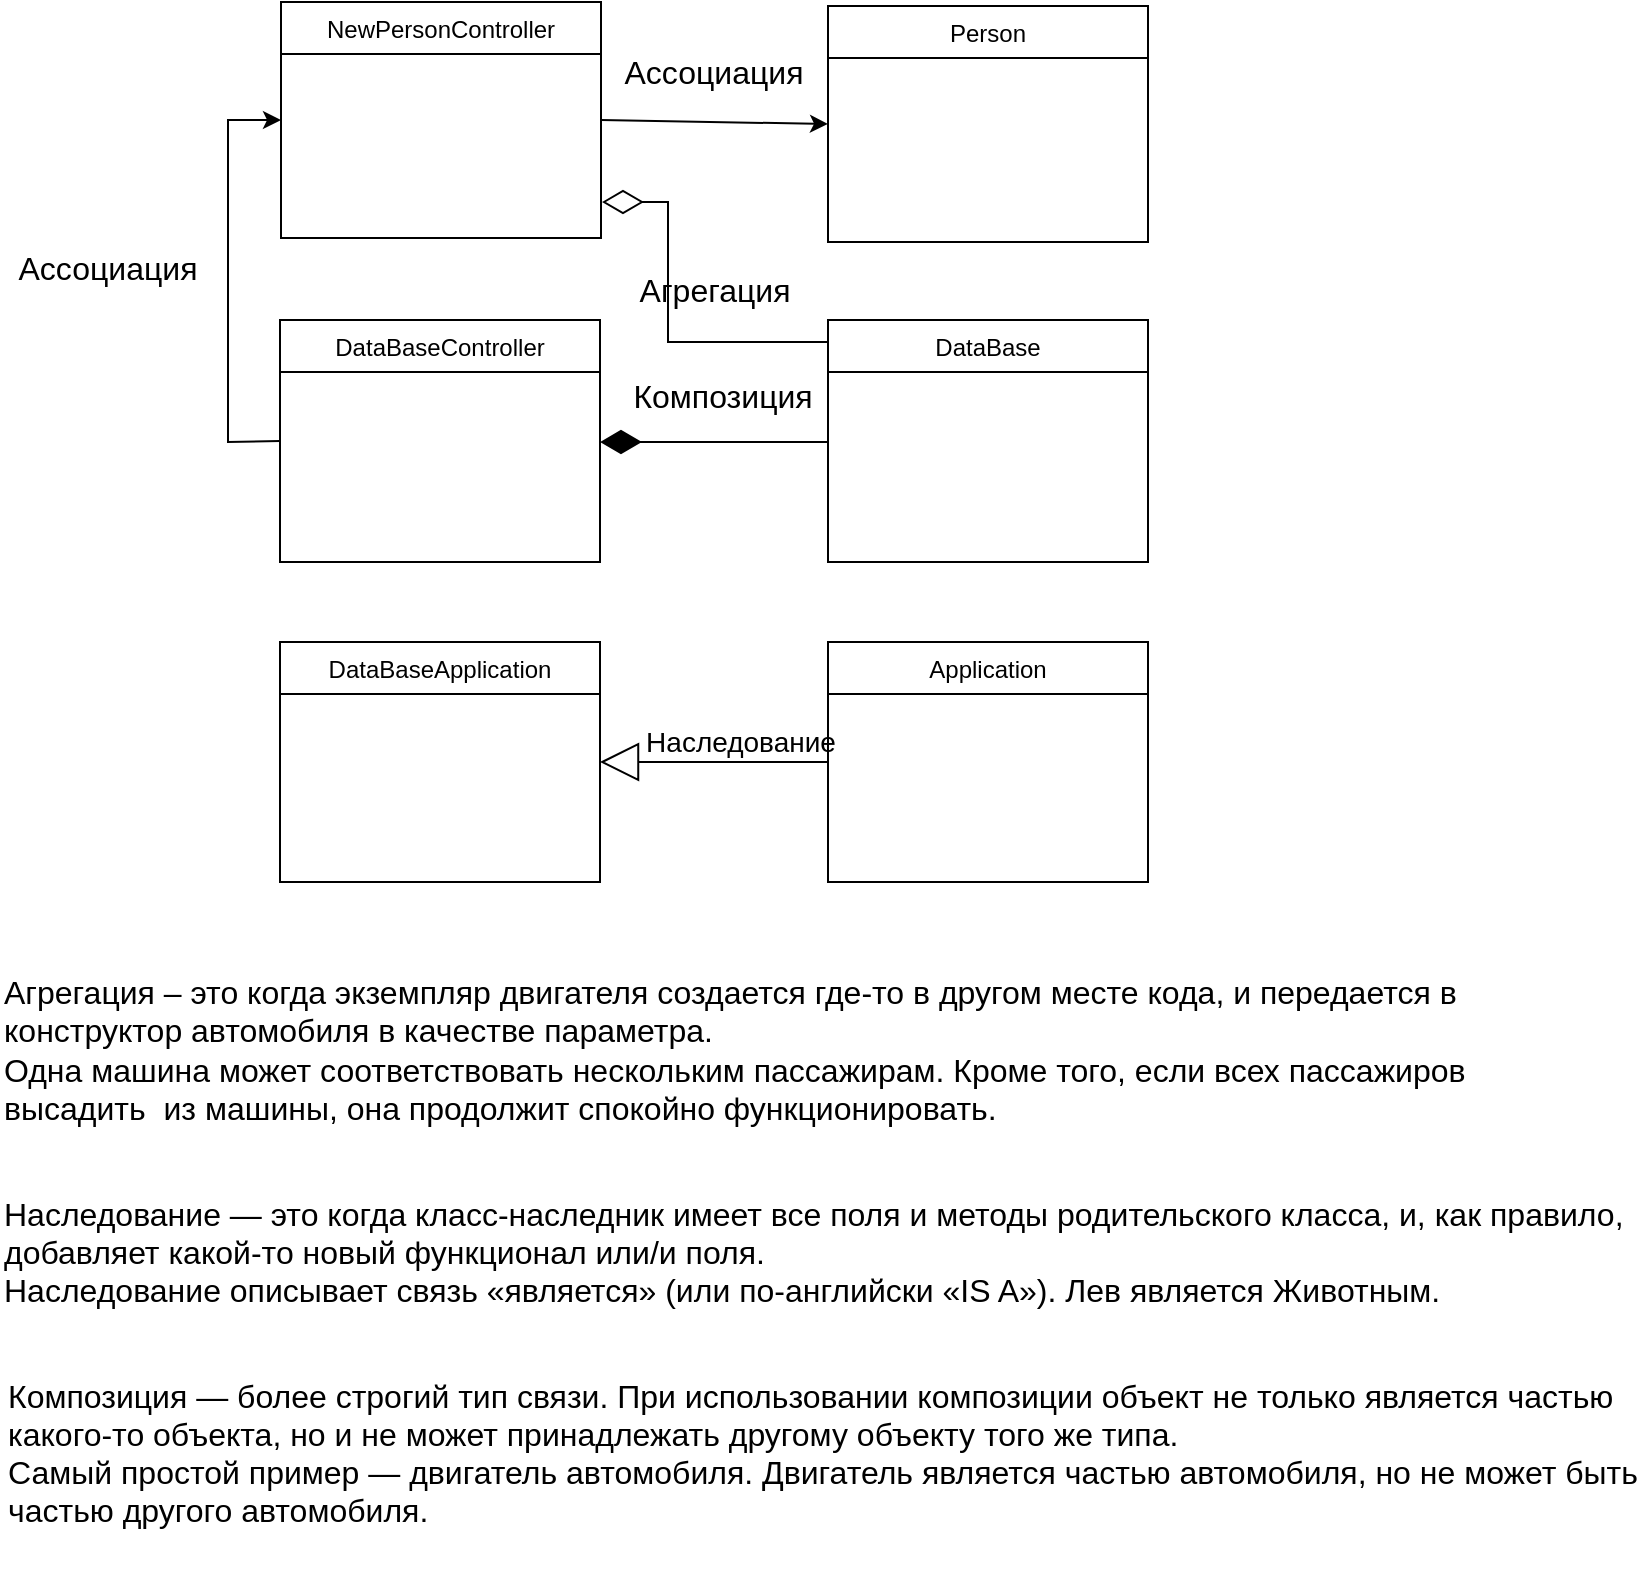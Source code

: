 <mxfile version="20.8.13" type="github">
  <diagram id="C5RBs43oDa-KdzZeNtuy" name="Page-1">
    <mxGraphModel dx="3088" dy="1908" grid="1" gridSize="10" guides="1" tooltips="1" connect="1" arrows="1" fold="1" page="1" pageScale="1" pageWidth="827" pageHeight="1169" math="0" shadow="0">
      <root>
        <mxCell id="WIyWlLk6GJQsqaUBKTNV-0" />
        <mxCell id="WIyWlLk6GJQsqaUBKTNV-1" parent="WIyWlLk6GJQsqaUBKTNV-0" />
        <mxCell id="xB5QB-vrKaFaf7aGlxav-9" value="DataBase" style="swimlane;fontStyle=0;align=center;verticalAlign=top;childLayout=stackLayout;horizontal=1;startSize=26;horizontalStack=0;resizeParent=1;resizeLast=0;collapsible=1;marginBottom=0;rounded=0;shadow=0;strokeWidth=1;" parent="WIyWlLk6GJQsqaUBKTNV-1" vertex="1">
          <mxGeometry x="-1240" y="-1001" width="160" height="121" as="geometry">
            <mxRectangle x="130" y="380" width="160" height="26" as="alternateBounds" />
          </mxGeometry>
        </mxCell>
        <mxCell id="xB5QB-vrKaFaf7aGlxav-11" value="DataBaseController" style="swimlane;fontStyle=0;align=center;verticalAlign=top;childLayout=stackLayout;horizontal=1;startSize=26;horizontalStack=0;resizeParent=1;resizeLast=0;collapsible=1;marginBottom=0;rounded=0;shadow=0;strokeWidth=1;" parent="WIyWlLk6GJQsqaUBKTNV-1" vertex="1">
          <mxGeometry x="-1514" y="-1001" width="160" height="121" as="geometry">
            <mxRectangle x="130" y="380" width="160" height="26" as="alternateBounds" />
          </mxGeometry>
        </mxCell>
        <mxCell id="xB5QB-vrKaFaf7aGlxav-12" value="&lt;div&gt;Агрегация – это когда экземпляр двигателя создается где-то в другом месте кода, и передается в конструктор&amp;nbsp;&lt;span style=&quot;background-color: initial;&quot;&gt;автомобиля в качестве параметра.&lt;/span&gt;&lt;/div&gt;&lt;div&gt;Одна машина может соответствовать нескольким пассажирам. Кроме того, если всех пассажиров высадить&amp;nbsp;&amp;nbsp;&lt;span style=&quot;background-color: initial;&quot;&gt;из машины, она продолжит спокойно функционировать.&lt;/span&gt;&lt;/div&gt;" style="text;strokeColor=none;fillColor=none;html=1;align=left;verticalAlign=middle;whiteSpace=wrap;rounded=0;fontSize=16;" parent="WIyWlLk6GJQsqaUBKTNV-1" vertex="1">
          <mxGeometry x="-1654" y="-680" width="824" height="88" as="geometry" />
        </mxCell>
        <mxCell id="xB5QB-vrKaFaf7aGlxav-13" value="Композиция" style="text;html=1;resizable=0;autosize=1;align=center;verticalAlign=middle;points=[];fillColor=none;strokeColor=none;rounded=0;fontSize=16;" parent="WIyWlLk6GJQsqaUBKTNV-1" vertex="1">
          <mxGeometry x="-1348" y="-978" width="110" height="30" as="geometry" />
        </mxCell>
        <mxCell id="xB5QB-vrKaFaf7aGlxav-14" style="edgeStyle=orthogonalEdgeStyle;rounded=0;orthogonalLoop=1;jettySize=auto;html=1;endArrow=none;endFill=0;strokeWidth=1;targetPerimeterSpacing=0;shadow=0;endSize=18;startArrow=diamondThin;startFill=1;startSize=18;" parent="WIyWlLk6GJQsqaUBKTNV-1" target="xB5QB-vrKaFaf7aGlxav-9" edge="1">
          <mxGeometry relative="1" as="geometry">
            <mxPoint x="-1354" y="-940" as="sourcePoint" />
            <mxPoint x="-1129" y="-932" as="targetPoint" />
            <Array as="points">
              <mxPoint x="-1280" y="-940" />
              <mxPoint x="-1280" y="-940" />
            </Array>
          </mxGeometry>
        </mxCell>
        <mxCell id="xB5QB-vrKaFaf7aGlxav-18" value="DataBaseApplication" style="swimlane;fontStyle=0;align=center;verticalAlign=top;childLayout=stackLayout;horizontal=1;startSize=26;horizontalStack=0;resizeParent=1;resizeLast=0;collapsible=1;marginBottom=0;rounded=0;shadow=0;strokeWidth=1;" parent="WIyWlLk6GJQsqaUBKTNV-1" vertex="1">
          <mxGeometry x="-1514" y="-840" width="160" height="120" as="geometry">
            <mxRectangle x="130" y="380" width="160" height="26" as="alternateBounds" />
          </mxGeometry>
        </mxCell>
        <mxCell id="xB5QB-vrKaFaf7aGlxav-19" value="Application" style="swimlane;fontStyle=0;align=center;verticalAlign=top;childLayout=stackLayout;horizontal=1;startSize=26;horizontalStack=0;resizeParent=1;resizeLast=0;collapsible=1;marginBottom=0;rounded=0;shadow=0;strokeWidth=1;" parent="WIyWlLk6GJQsqaUBKTNV-1" vertex="1">
          <mxGeometry x="-1240" y="-840" width="160" height="120" as="geometry">
            <mxRectangle x="550" y="140" width="160" height="26" as="alternateBounds" />
          </mxGeometry>
        </mxCell>
        <mxCell id="xB5QB-vrKaFaf7aGlxav-20" style="edgeStyle=orthogonalEdgeStyle;rounded=0;orthogonalLoop=1;jettySize=auto;html=1;shadow=0;fontSize=13;endArrow=block;endFill=0;endSize=17;targetPerimeterSpacing=0;strokeWidth=1;exitX=0;exitY=0.5;exitDx=0;exitDy=0;entryX=1;entryY=0.5;entryDx=0;entryDy=0;" parent="WIyWlLk6GJQsqaUBKTNV-1" source="xB5QB-vrKaFaf7aGlxav-19" target="xB5QB-vrKaFaf7aGlxav-18" edge="1">
          <mxGeometry relative="1" as="geometry">
            <mxPoint x="-1313.7" y="-767" as="sourcePoint" />
            <mxPoint x="-1363" y="-768" as="targetPoint" />
          </mxGeometry>
        </mxCell>
        <mxCell id="xB5QB-vrKaFaf7aGlxav-21" value="&lt;font style=&quot;font-size: 14px;&quot;&gt;Наследование&lt;/font&gt;" style="text;html=1;resizable=0;autosize=1;align=center;verticalAlign=middle;points=[];fillColor=none;strokeColor=none;rounded=0;fontSize=16;" parent="WIyWlLk6GJQsqaUBKTNV-1" vertex="1">
          <mxGeometry x="-1344" y="-806" width="120" height="30" as="geometry" />
        </mxCell>
        <mxCell id="xB5QB-vrKaFaf7aGlxav-22" value="Person" style="swimlane;fontStyle=0;align=center;verticalAlign=top;childLayout=stackLayout;horizontal=1;startSize=26;horizontalStack=0;resizeParent=1;resizeLast=0;collapsible=1;marginBottom=0;rounded=0;shadow=0;strokeWidth=1;" parent="WIyWlLk6GJQsqaUBKTNV-1" vertex="1">
          <mxGeometry x="-1240" y="-1158" width="160" height="118" as="geometry">
            <mxRectangle x="130" y="380" width="160" height="26" as="alternateBounds" />
          </mxGeometry>
        </mxCell>
        <mxCell id="xB5QB-vrKaFaf7aGlxav-23" value="NewPersonController" style="swimlane;fontStyle=0;align=center;verticalAlign=top;childLayout=stackLayout;horizontal=1;startSize=26;horizontalStack=0;resizeParent=1;resizeLast=0;collapsible=1;marginBottom=0;rounded=0;shadow=0;strokeWidth=1;" parent="WIyWlLk6GJQsqaUBKTNV-1" vertex="1">
          <mxGeometry x="-1513.5" y="-1160" width="160" height="118" as="geometry">
            <mxRectangle x="130" y="380" width="160" height="26" as="alternateBounds" />
          </mxGeometry>
        </mxCell>
        <mxCell id="xB5QB-vrKaFaf7aGlxav-24" value="Агрегация" style="text;html=1;resizable=0;autosize=1;align=center;verticalAlign=middle;points=[];fillColor=none;strokeColor=none;rounded=0;fontSize=16;" parent="WIyWlLk6GJQsqaUBKTNV-1" vertex="1">
          <mxGeometry x="-1344" y="-1032" width="93" height="31" as="geometry" />
        </mxCell>
        <mxCell id="xB5QB-vrKaFaf7aGlxav-25" style="edgeStyle=orthogonalEdgeStyle;rounded=0;orthogonalLoop=1;jettySize=auto;html=1;endArrow=none;endFill=0;strokeWidth=1;targetPerimeterSpacing=0;shadow=0;endSize=18;startArrow=diamondThin;startFill=0;startSize=18;entryX=0;entryY=0.25;entryDx=0;entryDy=0;" parent="WIyWlLk6GJQsqaUBKTNV-1" target="xB5QB-vrKaFaf7aGlxav-9" edge="1">
          <mxGeometry relative="1" as="geometry">
            <mxPoint x="-1353" y="-1060" as="sourcePoint" />
            <mxPoint x="-1128.5" y="-1111" as="targetPoint" />
            <Array as="points">
              <mxPoint x="-1353" y="-1060" />
              <mxPoint x="-1320" y="-1060" />
              <mxPoint x="-1320" y="-990" />
              <mxPoint x="-1240" y="-990" />
            </Array>
          </mxGeometry>
        </mxCell>
        <mxCell id="xB5QB-vrKaFaf7aGlxav-30" value="&lt;font style=&quot;font-size: 16px;&quot;&gt;Наследование — это когда класс-наследник имеет все поля и методы родительского класса, и, как правило, добавляет какой-то новый функционал или/и поля.&lt;br style=&quot;&quot;&gt;Наследование описывает связь «является» (или по-английски «IS A»). Лев является Животным.&lt;/font&gt;" style="text;html=1;strokeColor=none;fillColor=none;align=left;verticalAlign=middle;whiteSpace=wrap;rounded=0;fontSize=14;" parent="WIyWlLk6GJQsqaUBKTNV-1" vertex="1">
          <mxGeometry x="-1654" y="-550" width="820" height="30" as="geometry" />
        </mxCell>
        <mxCell id="xB5QB-vrKaFaf7aGlxav-31" value="&lt;div style=&quot;font-size: 16px;&quot;&gt;&lt;font style=&quot;font-size: 16px;&quot;&gt;Композиция — более строгий тип связи. При использовании композиции объект не только является частью какого-то объекта, но и не может принадлежать другому объекту того же типа.&amp;nbsp;&lt;/font&gt;&lt;/div&gt;&lt;div style=&quot;font-size: 16px;&quot;&gt;&lt;font style=&quot;font-size: 16px;&quot;&gt;Самый простой пример — двигатель автомобиля. Двигатель является частью автомобиля, но не может быть частью другого автомобиля.&lt;br&gt;&lt;/font&gt;&lt;/div&gt;&lt;div style=&quot;font-size: 16px;&quot;&gt;&lt;br style=&quot;&quot;&gt;&lt;/div&gt;" style="text;html=1;strokeColor=none;fillColor=none;align=left;verticalAlign=middle;whiteSpace=wrap;rounded=0;fontSize=14;" parent="WIyWlLk6GJQsqaUBKTNV-1" vertex="1">
          <mxGeometry x="-1652" y="-440" width="820" height="30" as="geometry" />
        </mxCell>
        <mxCell id="xB5QB-vrKaFaf7aGlxav-33" value="" style="endArrow=classic;html=1;rounded=0;strokeWidth=1;fontSize=16;startSize=18;jumpSize=11;exitX=0;exitY=0.5;exitDx=0;exitDy=0;entryX=0;entryY=0.5;entryDx=0;entryDy=0;endFill=1;endSize=6;" parent="WIyWlLk6GJQsqaUBKTNV-1" source="xB5QB-vrKaFaf7aGlxav-11" target="xB5QB-vrKaFaf7aGlxav-23" edge="1">
          <mxGeometry width="50" height="50" relative="1" as="geometry">
            <mxPoint x="-1568.5" y="-1060" as="sourcePoint" />
            <mxPoint x="-1618.5" y="-1010" as="targetPoint" />
            <Array as="points">
              <mxPoint x="-1540" y="-940" />
              <mxPoint x="-1540" y="-1101" />
            </Array>
          </mxGeometry>
        </mxCell>
        <mxCell id="i_o1P8Bed3vxHzPYiuYC-0" value="" style="endArrow=classic;html=1;rounded=0;exitX=1;exitY=0.5;exitDx=0;exitDy=0;entryX=0;entryY=0.5;entryDx=0;entryDy=0;" edge="1" parent="WIyWlLk6GJQsqaUBKTNV-1" source="xB5QB-vrKaFaf7aGlxav-23" target="xB5QB-vrKaFaf7aGlxav-22">
          <mxGeometry width="50" height="50" relative="1" as="geometry">
            <mxPoint x="-1220" y="-1010" as="sourcePoint" />
            <mxPoint x="-1270" y="-960" as="targetPoint" />
          </mxGeometry>
        </mxCell>
        <mxCell id="i_o1P8Bed3vxHzPYiuYC-1" value="&lt;font style=&quot;font-size: 16px;&quot;&gt;Ассоциация&lt;/font&gt;" style="text;html=1;strokeColor=none;fillColor=none;align=center;verticalAlign=middle;whiteSpace=wrap;rounded=0;" vertex="1" parent="WIyWlLk6GJQsqaUBKTNV-1">
          <mxGeometry x="-1630" y="-1042" width="60" height="30" as="geometry" />
        </mxCell>
        <mxCell id="i_o1P8Bed3vxHzPYiuYC-2" value="&lt;font style=&quot;font-size: 16px;&quot;&gt;Ассоциация&lt;/font&gt;" style="text;html=1;strokeColor=none;fillColor=none;align=center;verticalAlign=middle;whiteSpace=wrap;rounded=0;" vertex="1" parent="WIyWlLk6GJQsqaUBKTNV-1">
          <mxGeometry x="-1327.5" y="-1140" width="60" height="30" as="geometry" />
        </mxCell>
      </root>
    </mxGraphModel>
  </diagram>
</mxfile>
